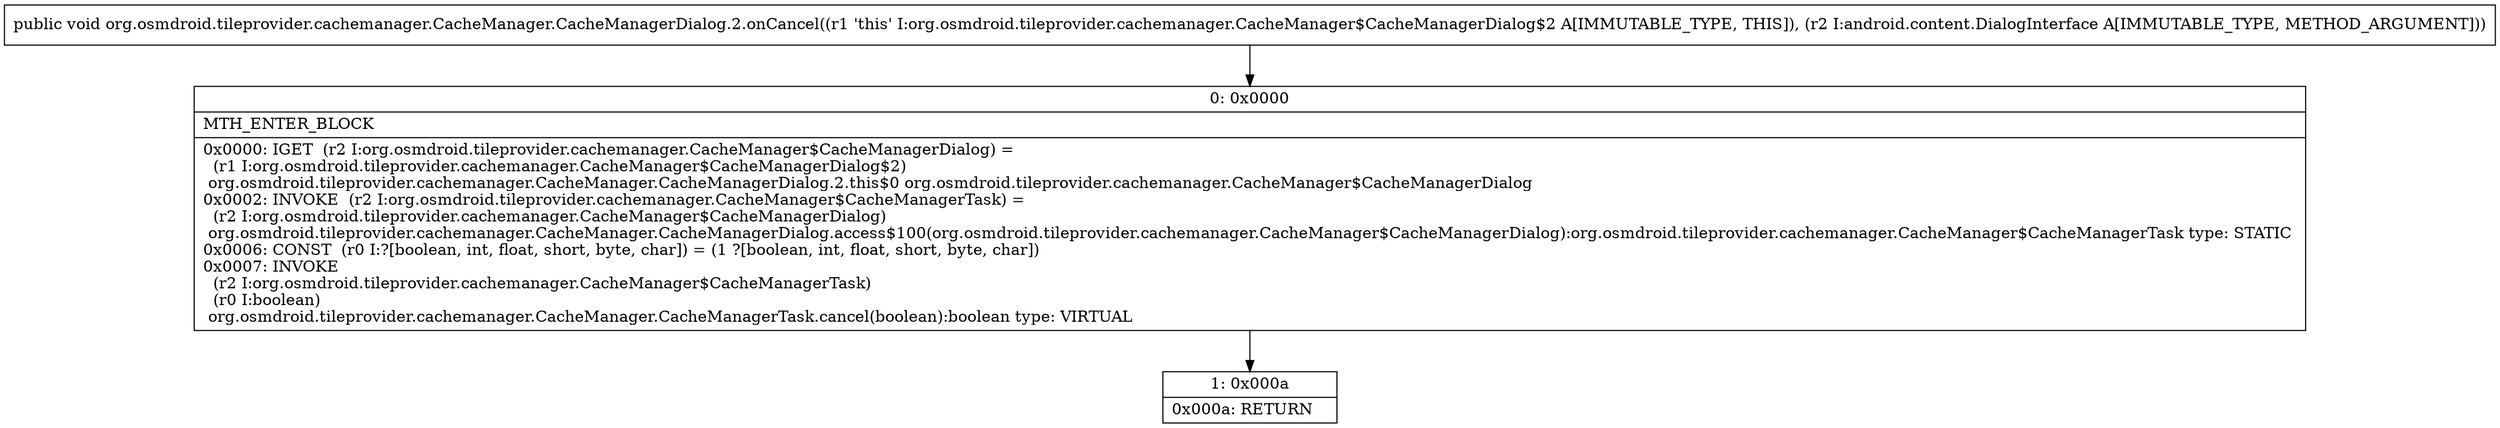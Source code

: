 digraph "CFG fororg.osmdroid.tileprovider.cachemanager.CacheManager.CacheManagerDialog.2.onCancel(Landroid\/content\/DialogInterface;)V" {
Node_0 [shape=record,label="{0\:\ 0x0000|MTH_ENTER_BLOCK\l|0x0000: IGET  (r2 I:org.osmdroid.tileprovider.cachemanager.CacheManager$CacheManagerDialog) = \l  (r1 I:org.osmdroid.tileprovider.cachemanager.CacheManager$CacheManagerDialog$2)\l org.osmdroid.tileprovider.cachemanager.CacheManager.CacheManagerDialog.2.this$0 org.osmdroid.tileprovider.cachemanager.CacheManager$CacheManagerDialog \l0x0002: INVOKE  (r2 I:org.osmdroid.tileprovider.cachemanager.CacheManager$CacheManagerTask) = \l  (r2 I:org.osmdroid.tileprovider.cachemanager.CacheManager$CacheManagerDialog)\l org.osmdroid.tileprovider.cachemanager.CacheManager.CacheManagerDialog.access$100(org.osmdroid.tileprovider.cachemanager.CacheManager$CacheManagerDialog):org.osmdroid.tileprovider.cachemanager.CacheManager$CacheManagerTask type: STATIC \l0x0006: CONST  (r0 I:?[boolean, int, float, short, byte, char]) = (1 ?[boolean, int, float, short, byte, char]) \l0x0007: INVOKE  \l  (r2 I:org.osmdroid.tileprovider.cachemanager.CacheManager$CacheManagerTask)\l  (r0 I:boolean)\l org.osmdroid.tileprovider.cachemanager.CacheManager.CacheManagerTask.cancel(boolean):boolean type: VIRTUAL \l}"];
Node_1 [shape=record,label="{1\:\ 0x000a|0x000a: RETURN   \l}"];
MethodNode[shape=record,label="{public void org.osmdroid.tileprovider.cachemanager.CacheManager.CacheManagerDialog.2.onCancel((r1 'this' I:org.osmdroid.tileprovider.cachemanager.CacheManager$CacheManagerDialog$2 A[IMMUTABLE_TYPE, THIS]), (r2 I:android.content.DialogInterface A[IMMUTABLE_TYPE, METHOD_ARGUMENT])) }"];
MethodNode -> Node_0;
Node_0 -> Node_1;
}

